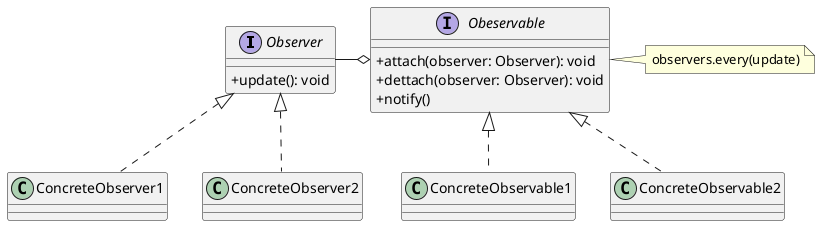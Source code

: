 @startuml 观察者
skinparam classAttributeIconSize 0

interface Observer {
  + update(): void
}
class ConcreteObserver1 implements Observer {}
class ConcreteObserver2 implements Observer {}

interface Obeservable {
  + attach(observer: Observer): void
  + dettach(observer: Observer): void
  + notify()
}
class ConcreteObservable1 implements Obeservable {}
class ConcreteObservable2 implements Obeservable {}
note as N1
observers.every(update)
end note

Observer -o Obeservable
Obeservable <. N1
@enduml